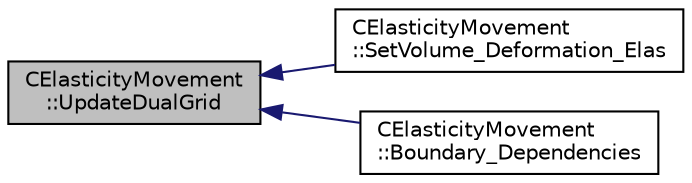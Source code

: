 digraph "CElasticityMovement::UpdateDualGrid"
{
  edge [fontname="Helvetica",fontsize="10",labelfontname="Helvetica",labelfontsize="10"];
  node [fontname="Helvetica",fontsize="10",shape=record];
  rankdir="LR";
  Node240 [label="CElasticityMovement\l::UpdateDualGrid",height=0.2,width=0.4,color="black", fillcolor="grey75", style="filled", fontcolor="black"];
  Node240 -> Node241 [dir="back",color="midnightblue",fontsize="10",style="solid",fontname="Helvetica"];
  Node241 [label="CElasticityMovement\l::SetVolume_Deformation_Elas",height=0.2,width=0.4,color="black", fillcolor="white", style="filled",URL="$class_c_elasticity_movement.html#a214b75ab52f6238cf321ec5834289b8e",tooltip="Grid deformation using the linear elasticity equations. "];
  Node240 -> Node242 [dir="back",color="midnightblue",fontsize="10",style="solid",fontname="Helvetica"];
  Node242 [label="CElasticityMovement\l::Boundary_Dependencies",height=0.2,width=0.4,color="black", fillcolor="white", style="filled",URL="$class_c_elasticity_movement.html#a5e3d4d9850a2765b90d82a08610a8b2b",tooltip="Set the boundary displacements in the mesh side of the problem. "];
}
